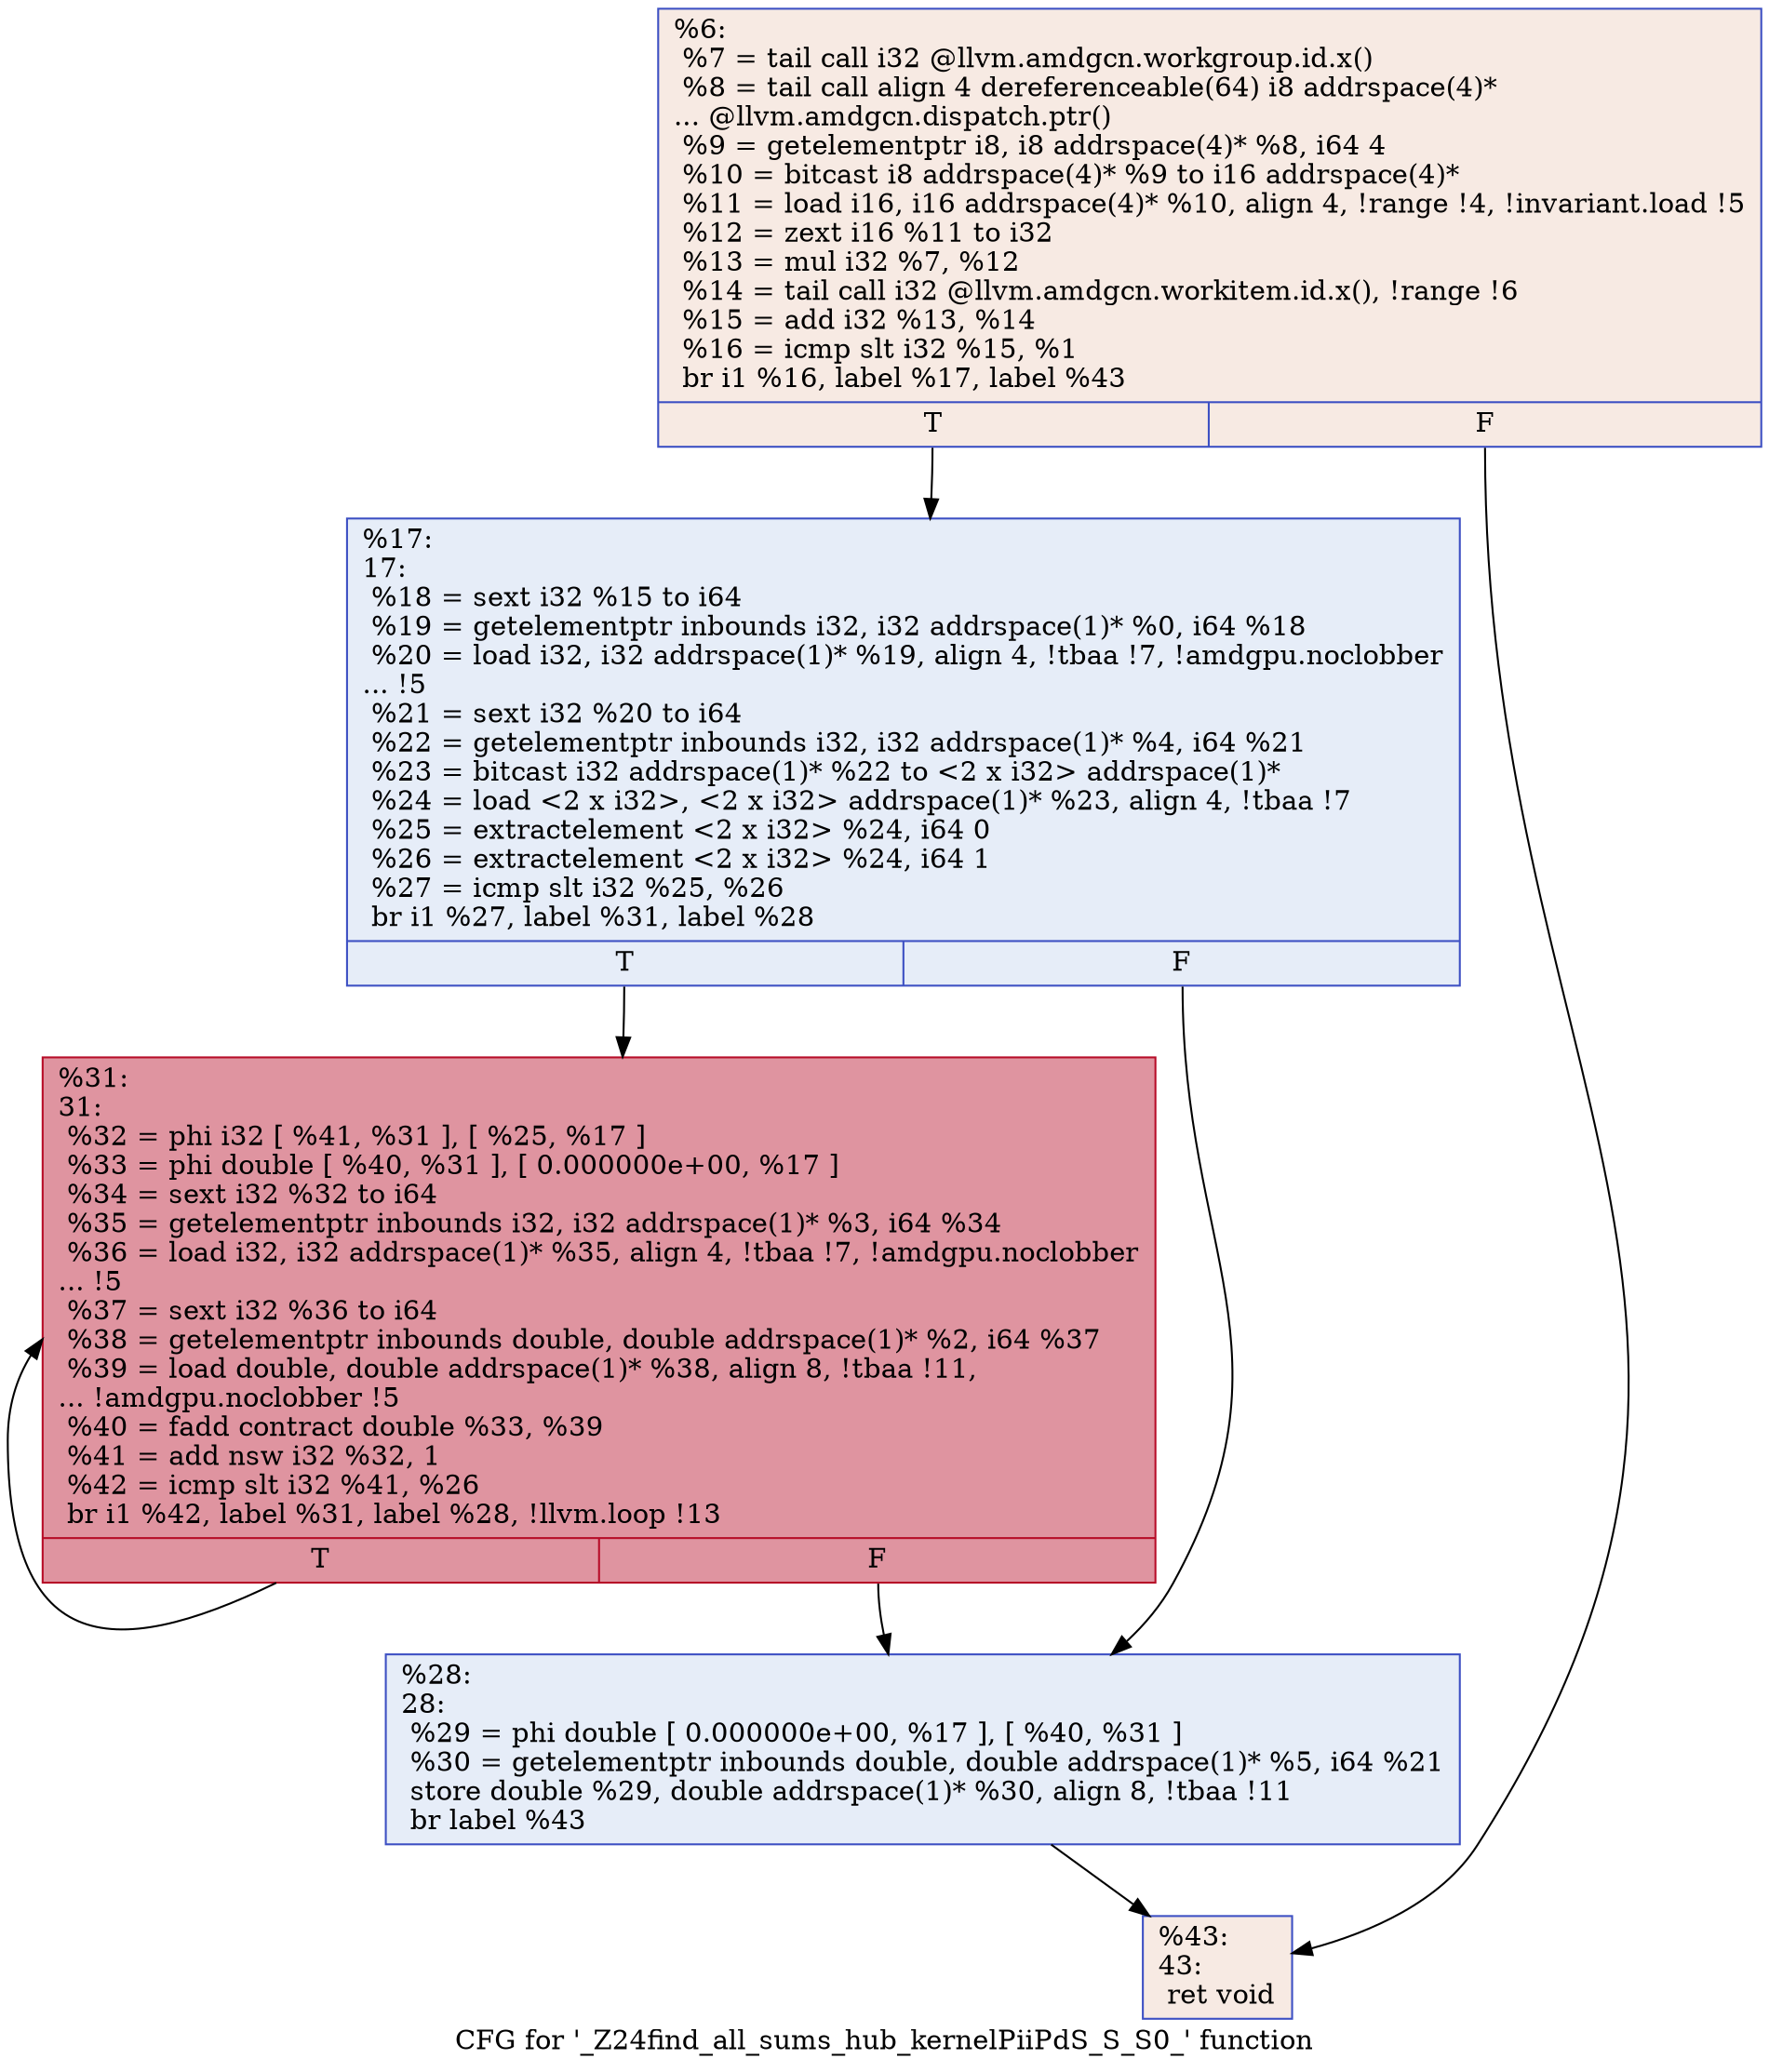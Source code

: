 digraph "CFG for '_Z24find_all_sums_hub_kernelPiiPdS_S_S0_' function" {
	label="CFG for '_Z24find_all_sums_hub_kernelPiiPdS_S_S0_' function";

	Node0x4a8c660 [shape=record,color="#3d50c3ff", style=filled, fillcolor="#eed0c070",label="{%6:\l  %7 = tail call i32 @llvm.amdgcn.workgroup.id.x()\l  %8 = tail call align 4 dereferenceable(64) i8 addrspace(4)*\l... @llvm.amdgcn.dispatch.ptr()\l  %9 = getelementptr i8, i8 addrspace(4)* %8, i64 4\l  %10 = bitcast i8 addrspace(4)* %9 to i16 addrspace(4)*\l  %11 = load i16, i16 addrspace(4)* %10, align 4, !range !4, !invariant.load !5\l  %12 = zext i16 %11 to i32\l  %13 = mul i32 %7, %12\l  %14 = tail call i32 @llvm.amdgcn.workitem.id.x(), !range !6\l  %15 = add i32 %13, %14\l  %16 = icmp slt i32 %15, %1\l  br i1 %16, label %17, label %43\l|{<s0>T|<s1>F}}"];
	Node0x4a8c660:s0 -> Node0x4a8cab0;
	Node0x4a8c660:s1 -> Node0x4a8e680;
	Node0x4a8cab0 [shape=record,color="#3d50c3ff", style=filled, fillcolor="#c7d7f070",label="{%17:\l17:                                               \l  %18 = sext i32 %15 to i64\l  %19 = getelementptr inbounds i32, i32 addrspace(1)* %0, i64 %18\l  %20 = load i32, i32 addrspace(1)* %19, align 4, !tbaa !7, !amdgpu.noclobber\l... !5\l  %21 = sext i32 %20 to i64\l  %22 = getelementptr inbounds i32, i32 addrspace(1)* %4, i64 %21\l  %23 = bitcast i32 addrspace(1)* %22 to \<2 x i32\> addrspace(1)*\l  %24 = load \<2 x i32\>, \<2 x i32\> addrspace(1)* %23, align 4, !tbaa !7\l  %25 = extractelement \<2 x i32\> %24, i64 0\l  %26 = extractelement \<2 x i32\> %24, i64 1\l  %27 = icmp slt i32 %25, %26\l  br i1 %27, label %31, label %28\l|{<s0>T|<s1>F}}"];
	Node0x4a8cab0:s0 -> Node0x4a900c0;
	Node0x4a8cab0:s1 -> Node0x4a90150;
	Node0x4a90150 [shape=record,color="#3d50c3ff", style=filled, fillcolor="#c7d7f070",label="{%28:\l28:                                               \l  %29 = phi double [ 0.000000e+00, %17 ], [ %40, %31 ]\l  %30 = getelementptr inbounds double, double addrspace(1)* %5, i64 %21\l  store double %29, double addrspace(1)* %30, align 8, !tbaa !11\l  br label %43\l}"];
	Node0x4a90150 -> Node0x4a8e680;
	Node0x4a900c0 [shape=record,color="#b70d28ff", style=filled, fillcolor="#b70d2870",label="{%31:\l31:                                               \l  %32 = phi i32 [ %41, %31 ], [ %25, %17 ]\l  %33 = phi double [ %40, %31 ], [ 0.000000e+00, %17 ]\l  %34 = sext i32 %32 to i64\l  %35 = getelementptr inbounds i32, i32 addrspace(1)* %3, i64 %34\l  %36 = load i32, i32 addrspace(1)* %35, align 4, !tbaa !7, !amdgpu.noclobber\l... !5\l  %37 = sext i32 %36 to i64\l  %38 = getelementptr inbounds double, double addrspace(1)* %2, i64 %37\l  %39 = load double, double addrspace(1)* %38, align 8, !tbaa !11,\l... !amdgpu.noclobber !5\l  %40 = fadd contract double %33, %39\l  %41 = add nsw i32 %32, 1\l  %42 = icmp slt i32 %41, %26\l  br i1 %42, label %31, label %28, !llvm.loop !13\l|{<s0>T|<s1>F}}"];
	Node0x4a900c0:s0 -> Node0x4a900c0;
	Node0x4a900c0:s1 -> Node0x4a90150;
	Node0x4a8e680 [shape=record,color="#3d50c3ff", style=filled, fillcolor="#eed0c070",label="{%43:\l43:                                               \l  ret void\l}"];
}
